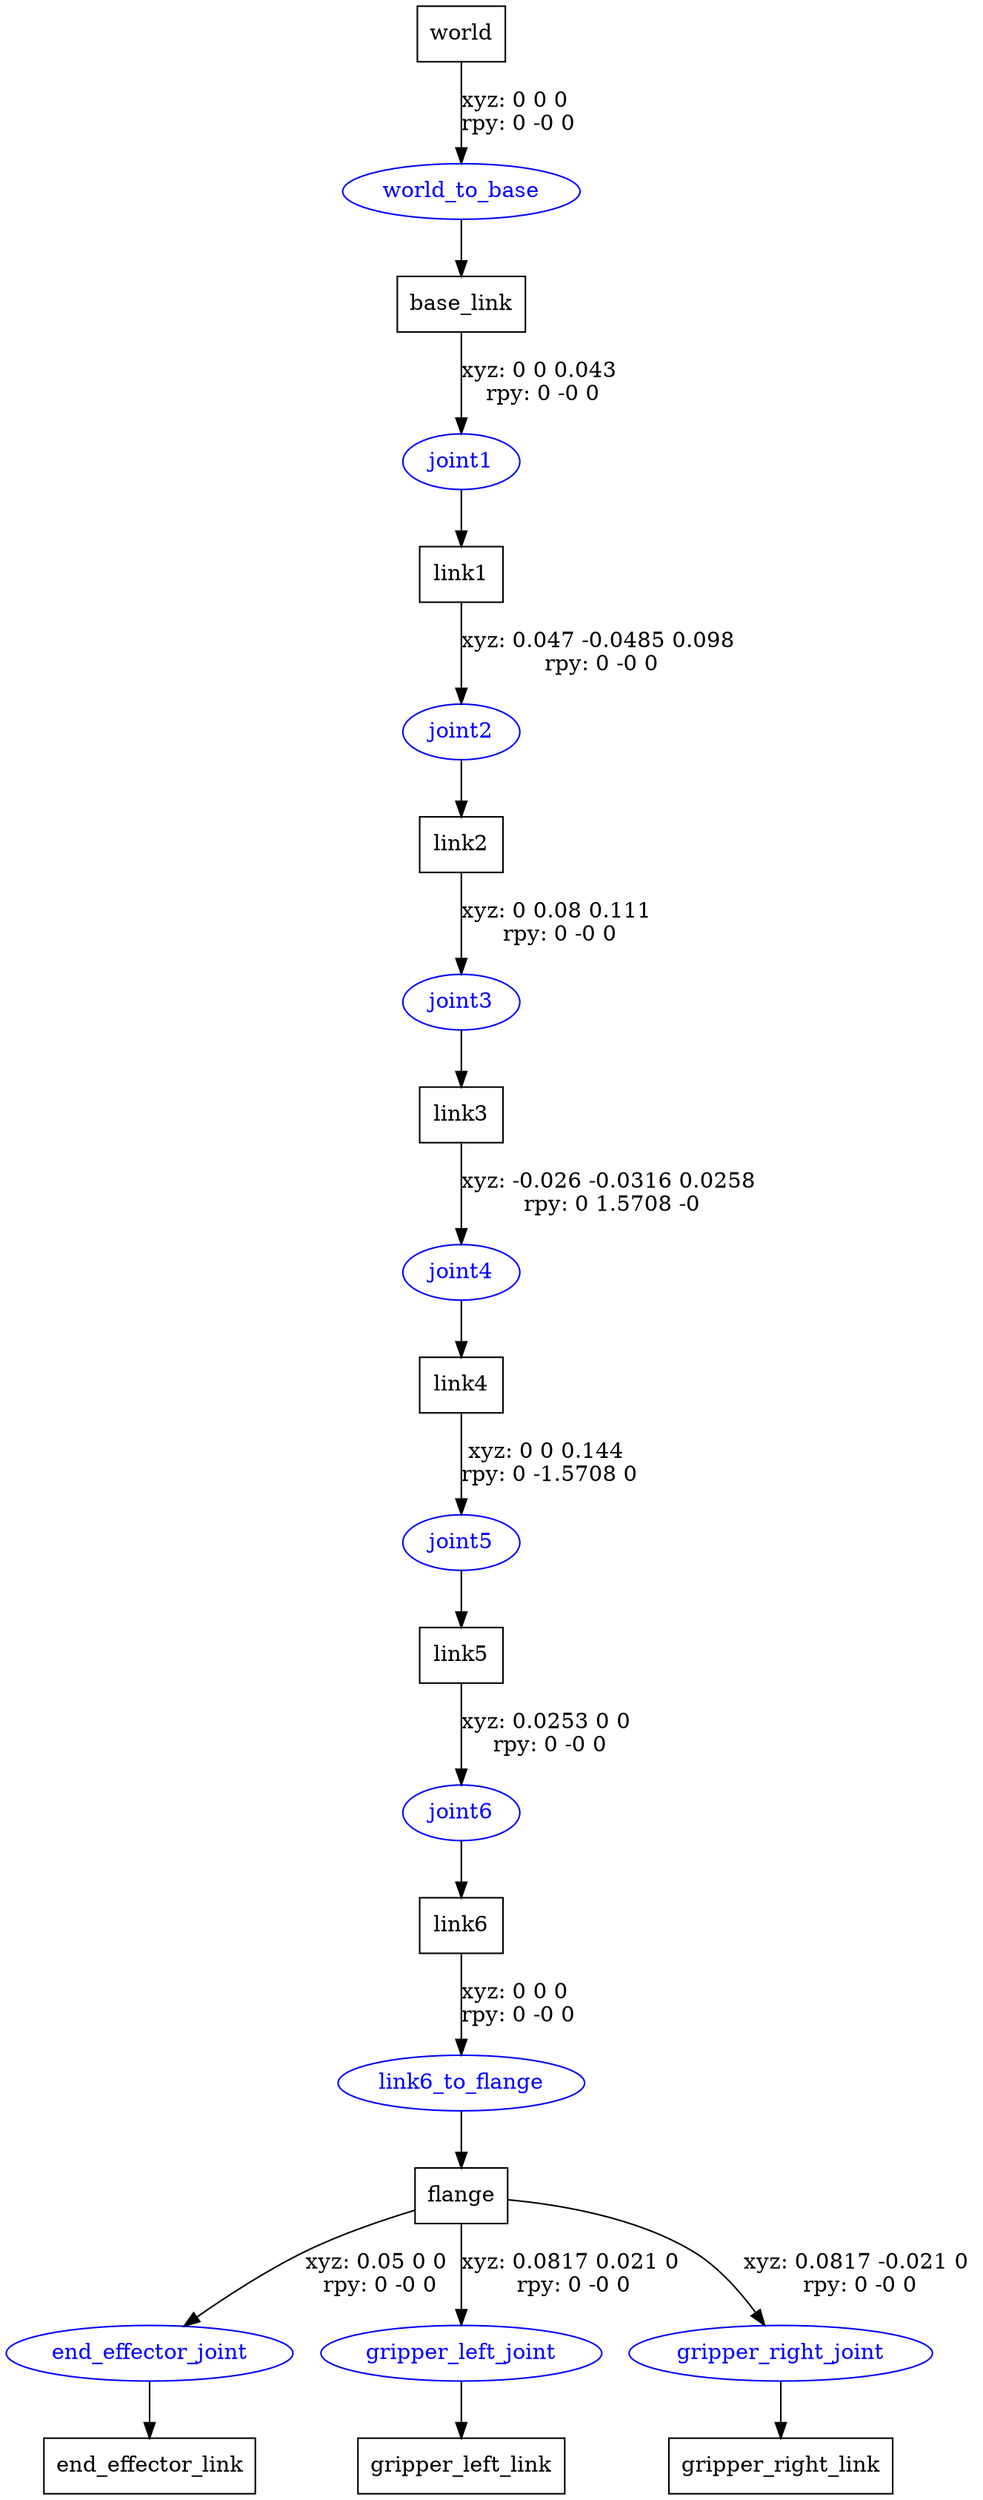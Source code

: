 digraph G {
node [shape=box];
"world" [label="world"];
"base_link" [label="base_link"];
"link1" [label="link1"];
"link2" [label="link2"];
"link3" [label="link3"];
"link4" [label="link4"];
"link5" [label="link5"];
"link6" [label="link6"];
"flange" [label="flange"];
"end_effector_link" [label="end_effector_link"];
"gripper_left_link" [label="gripper_left_link"];
"gripper_right_link" [label="gripper_right_link"];
node [shape=ellipse, color=blue, fontcolor=blue];
"world" -> "world_to_base" [label="xyz: 0 0 0 \nrpy: 0 -0 0"]
"world_to_base" -> "base_link"
"base_link" -> "joint1" [label="xyz: 0 0 0.043 \nrpy: 0 -0 0"]
"joint1" -> "link1"
"link1" -> "joint2" [label="xyz: 0.047 -0.0485 0.098 \nrpy: 0 -0 0"]
"joint2" -> "link2"
"link2" -> "joint3" [label="xyz: 0 0.08 0.111 \nrpy: 0 -0 0"]
"joint3" -> "link3"
"link3" -> "joint4" [label="xyz: -0.026 -0.0316 0.0258 \nrpy: 0 1.5708 -0"]
"joint4" -> "link4"
"link4" -> "joint5" [label="xyz: 0 0 0.144 \nrpy: 0 -1.5708 0"]
"joint5" -> "link5"
"link5" -> "joint6" [label="xyz: 0.0253 0 0 \nrpy: 0 -0 0"]
"joint6" -> "link6"
"link6" -> "link6_to_flange" [label="xyz: 0 0 0 \nrpy: 0 -0 0"]
"link6_to_flange" -> "flange"
"flange" -> "end_effector_joint" [label="xyz: 0.05 0 0 \nrpy: 0 -0 0"]
"end_effector_joint" -> "end_effector_link"
"flange" -> "gripper_left_joint" [label="xyz: 0.0817 0.021 0 \nrpy: 0 -0 0"]
"gripper_left_joint" -> "gripper_left_link"
"flange" -> "gripper_right_joint" [label="xyz: 0.0817 -0.021 0 \nrpy: 0 -0 0"]
"gripper_right_joint" -> "gripper_right_link"
}
